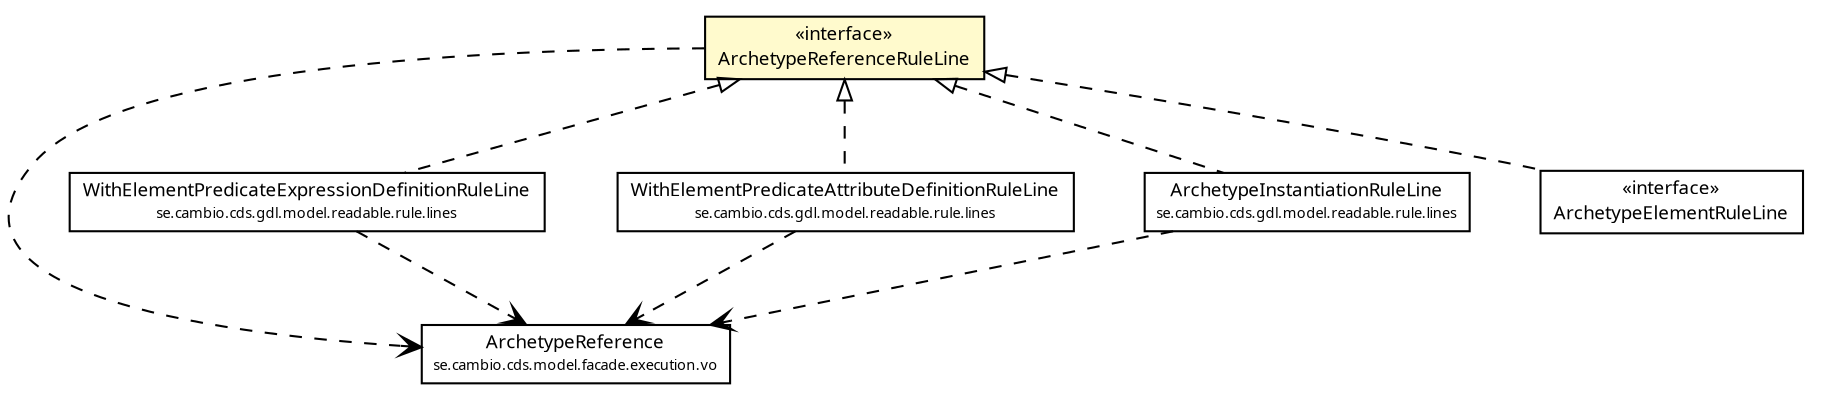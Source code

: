 #!/usr/local/bin/dot
#
# Class diagram 
# Generated by UMLGraph version R5_6 (http://www.umlgraph.org/)
#

digraph G {
	edge [fontname="Trebuchet MS",fontsize=10,labelfontname="Trebuchet MS",labelfontsize=10];
	node [fontname="Trebuchet MS",fontsize=10,shape=plaintext];
	nodesep=0.25;
	ranksep=0.5;
	// se.cambio.cds.model.facade.execution.vo.ArchetypeReference
	c84048 [label=<<table title="se.cambio.cds.model.facade.execution.vo.ArchetypeReference" border="0" cellborder="1" cellspacing="0" cellpadding="2" port="p" href="../../../../../../model/facade/execution/vo/ArchetypeReference.html">
		<tr><td><table border="0" cellspacing="0" cellpadding="1">
<tr><td align="center" balign="center"><font face="Trebuchet MS"> ArchetypeReference </font></td></tr>
<tr><td align="center" balign="center"><font face="Trebuchet MS" point-size="7.0"> se.cambio.cds.model.facade.execution.vo </font></td></tr>
		</table></td></tr>
		</table>>, URL="../../../../../../model/facade/execution/vo/ArchetypeReference.html", fontname="Trebuchet MS", fontcolor="black", fontsize=9.0];
	// se.cambio.cds.gdl.model.readable.rule.lines.WithElementPredicateExpressionDefinitionRuleLine
	c84057 [label=<<table title="se.cambio.cds.gdl.model.readable.rule.lines.WithElementPredicateExpressionDefinitionRuleLine" border="0" cellborder="1" cellspacing="0" cellpadding="2" port="p" href="../WithElementPredicateExpressionDefinitionRuleLine.html">
		<tr><td><table border="0" cellspacing="0" cellpadding="1">
<tr><td align="center" balign="center"><font face="Trebuchet MS"> WithElementPredicateExpressionDefinitionRuleLine </font></td></tr>
<tr><td align="center" balign="center"><font face="Trebuchet MS" point-size="7.0"> se.cambio.cds.gdl.model.readable.rule.lines </font></td></tr>
		</table></td></tr>
		</table>>, URL="../WithElementPredicateExpressionDefinitionRuleLine.html", fontname="Trebuchet MS", fontcolor="black", fontsize=9.0];
	// se.cambio.cds.gdl.model.readable.rule.lines.WithElementPredicateAttributeDefinitionRuleLine
	c84058 [label=<<table title="se.cambio.cds.gdl.model.readable.rule.lines.WithElementPredicateAttributeDefinitionRuleLine" border="0" cellborder="1" cellspacing="0" cellpadding="2" port="p" href="../WithElementPredicateAttributeDefinitionRuleLine.html">
		<tr><td><table border="0" cellspacing="0" cellpadding="1">
<tr><td align="center" balign="center"><font face="Trebuchet MS"> WithElementPredicateAttributeDefinitionRuleLine </font></td></tr>
<tr><td align="center" balign="center"><font face="Trebuchet MS" point-size="7.0"> se.cambio.cds.gdl.model.readable.rule.lines </font></td></tr>
		</table></td></tr>
		</table>>, URL="../WithElementPredicateAttributeDefinitionRuleLine.html", fontname="Trebuchet MS", fontcolor="black", fontsize=9.0];
	// se.cambio.cds.gdl.model.readable.rule.lines.ArchetypeInstantiationRuleLine
	c84075 [label=<<table title="se.cambio.cds.gdl.model.readable.rule.lines.ArchetypeInstantiationRuleLine" border="0" cellborder="1" cellspacing="0" cellpadding="2" port="p" href="../ArchetypeInstantiationRuleLine.html">
		<tr><td><table border="0" cellspacing="0" cellpadding="1">
<tr><td align="center" balign="center"><font face="Trebuchet MS"> ArchetypeInstantiationRuleLine </font></td></tr>
<tr><td align="center" balign="center"><font face="Trebuchet MS" point-size="7.0"> se.cambio.cds.gdl.model.readable.rule.lines </font></td></tr>
		</table></td></tr>
		</table>>, URL="../ArchetypeInstantiationRuleLine.html", fontname="Trebuchet MS", fontcolor="black", fontsize=9.0];
	// se.cambio.cds.gdl.model.readable.rule.lines.interfaces.ArchetypeReferenceRuleLine
	c84102 [label=<<table title="se.cambio.cds.gdl.model.readable.rule.lines.interfaces.ArchetypeReferenceRuleLine" border="0" cellborder="1" cellspacing="0" cellpadding="2" port="p" bgcolor="lemonChiffon" href="./ArchetypeReferenceRuleLine.html">
		<tr><td><table border="0" cellspacing="0" cellpadding="1">
<tr><td align="center" balign="center"> &#171;interface&#187; </td></tr>
<tr><td align="center" balign="center"><font face="Trebuchet MS"> ArchetypeReferenceRuleLine </font></td></tr>
		</table></td></tr>
		</table>>, URL="./ArchetypeReferenceRuleLine.html", fontname="Trebuchet MS", fontcolor="black", fontsize=9.0];
	// se.cambio.cds.gdl.model.readable.rule.lines.interfaces.ArchetypeElementRuleLine
	c84103 [label=<<table title="se.cambio.cds.gdl.model.readable.rule.lines.interfaces.ArchetypeElementRuleLine" border="0" cellborder="1" cellspacing="0" cellpadding="2" port="p" href="./ArchetypeElementRuleLine.html">
		<tr><td><table border="0" cellspacing="0" cellpadding="1">
<tr><td align="center" balign="center"> &#171;interface&#187; </td></tr>
<tr><td align="center" balign="center"><font face="Trebuchet MS"> ArchetypeElementRuleLine </font></td></tr>
		</table></td></tr>
		</table>>, URL="./ArchetypeElementRuleLine.html", fontname="Trebuchet MS", fontcolor="black", fontsize=9.0];
	//se.cambio.cds.gdl.model.readable.rule.lines.WithElementPredicateExpressionDefinitionRuleLine implements se.cambio.cds.gdl.model.readable.rule.lines.interfaces.ArchetypeReferenceRuleLine
	c84102:p -> c84057:p [dir=back,arrowtail=empty,style=dashed];
	//se.cambio.cds.gdl.model.readable.rule.lines.WithElementPredicateAttributeDefinitionRuleLine implements se.cambio.cds.gdl.model.readable.rule.lines.interfaces.ArchetypeReferenceRuleLine
	c84102:p -> c84058:p [dir=back,arrowtail=empty,style=dashed];
	//se.cambio.cds.gdl.model.readable.rule.lines.ArchetypeInstantiationRuleLine implements se.cambio.cds.gdl.model.readable.rule.lines.interfaces.ArchetypeReferenceRuleLine
	c84102:p -> c84075:p [dir=back,arrowtail=empty,style=dashed];
	//se.cambio.cds.gdl.model.readable.rule.lines.interfaces.ArchetypeElementRuleLine implements se.cambio.cds.gdl.model.readable.rule.lines.interfaces.ArchetypeReferenceRuleLine
	c84102:p -> c84103:p [dir=back,arrowtail=empty,style=dashed];
	// se.cambio.cds.gdl.model.readable.rule.lines.WithElementPredicateExpressionDefinitionRuleLine DEPEND se.cambio.cds.model.facade.execution.vo.ArchetypeReference
	c84057:p -> c84048:p [taillabel="", label="", headlabel="", fontname="Trebuchet MS", fontcolor="black", fontsize=10.0, color="black", arrowhead=open, style=dashed];
	// se.cambio.cds.gdl.model.readable.rule.lines.WithElementPredicateAttributeDefinitionRuleLine DEPEND se.cambio.cds.model.facade.execution.vo.ArchetypeReference
	c84058:p -> c84048:p [taillabel="", label="", headlabel="", fontname="Trebuchet MS", fontcolor="black", fontsize=10.0, color="black", arrowhead=open, style=dashed];
	// se.cambio.cds.gdl.model.readable.rule.lines.ArchetypeInstantiationRuleLine DEPEND se.cambio.cds.model.facade.execution.vo.ArchetypeReference
	c84075:p -> c84048:p [taillabel="", label="", headlabel="", fontname="Trebuchet MS", fontcolor="black", fontsize=10.0, color="black", arrowhead=open, style=dashed];
	// se.cambio.cds.gdl.model.readable.rule.lines.interfaces.ArchetypeReferenceRuleLine DEPEND se.cambio.cds.model.facade.execution.vo.ArchetypeReference
	c84102:p -> c84048:p [taillabel="", label="", headlabel="", fontname="Trebuchet MS", fontcolor="black", fontsize=10.0, color="black", arrowhead=open, style=dashed];
}

